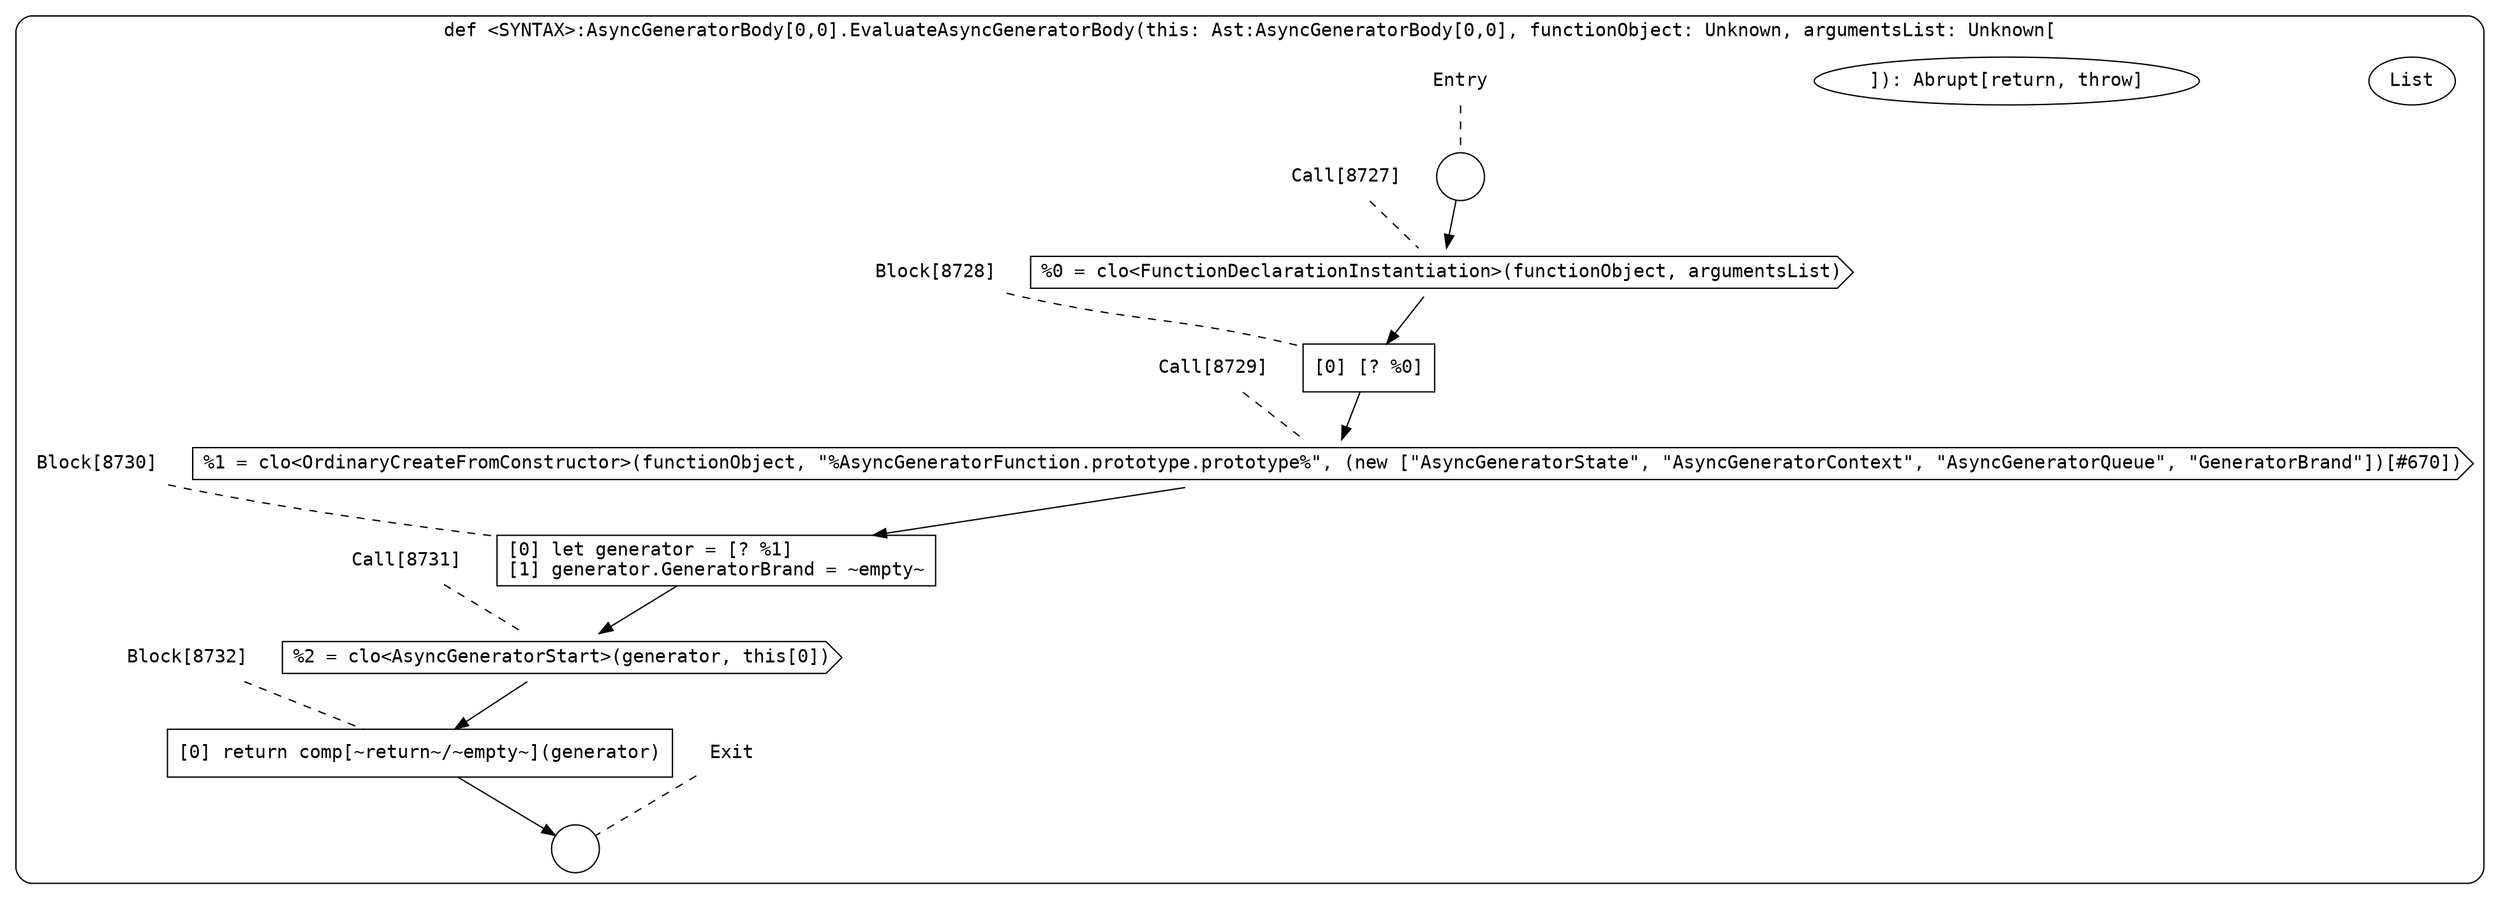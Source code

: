 digraph {
  graph [fontname = "Consolas"]
  node [fontname = "Consolas"]
  edge [fontname = "Consolas"]
  subgraph cluster1610 {
    label = "def <SYNTAX>:AsyncGeneratorBody[0,0].EvaluateAsyncGeneratorBody(this: Ast:AsyncGeneratorBody[0,0], functionObject: Unknown, argumentsList: Unknown["List"]): Abrupt[return, throw]"
    style = rounded
    cluster1610_entry_name [shape=none, label=<<font color="black">Entry</font>>]
    cluster1610_entry_name -> cluster1610_entry [arrowhead=none, color="black", style=dashed]
    cluster1610_entry [shape=circle label=" " color="black" fillcolor="white" style=filled]
    cluster1610_entry -> node8727 [color="black"]
    cluster1610_exit_name [shape=none, label=<<font color="black">Exit</font>>]
    cluster1610_exit_name -> cluster1610_exit [arrowhead=none, color="black", style=dashed]
    cluster1610_exit [shape=circle label=" " color="black" fillcolor="white" style=filled]
    node8727_name [shape=none, label=<<font color="black">Call[8727]</font>>]
    node8727_name -> node8727 [arrowhead=none, color="black", style=dashed]
    node8727 [shape=cds, label=<<font color="black">%0 = clo&lt;FunctionDeclarationInstantiation&gt;(functionObject, argumentsList)</font>> color="black" fillcolor="white", style=filled]
    node8727 -> node8728 [color="black"]
    node8728_name [shape=none, label=<<font color="black">Block[8728]</font>>]
    node8728_name -> node8728 [arrowhead=none, color="black", style=dashed]
    node8728 [shape=box, label=<<font color="black">[0] [? %0]<BR ALIGN="LEFT"/></font>> color="black" fillcolor="white", style=filled]
    node8728 -> node8729 [color="black"]
    node8729_name [shape=none, label=<<font color="black">Call[8729]</font>>]
    node8729_name -> node8729 [arrowhead=none, color="black", style=dashed]
    node8729 [shape=cds, label=<<font color="black">%1 = clo&lt;OrdinaryCreateFromConstructor&gt;(functionObject, &quot;%AsyncGeneratorFunction.prototype.prototype%&quot;, (new [&quot;AsyncGeneratorState&quot;, &quot;AsyncGeneratorContext&quot;, &quot;AsyncGeneratorQueue&quot;, &quot;GeneratorBrand&quot;])[#670])</font>> color="black" fillcolor="white", style=filled]
    node8729 -> node8730 [color="black"]
    node8730_name [shape=none, label=<<font color="black">Block[8730]</font>>]
    node8730_name -> node8730 [arrowhead=none, color="black", style=dashed]
    node8730 [shape=box, label=<<font color="black">[0] let generator = [? %1]<BR ALIGN="LEFT"/>[1] generator.GeneratorBrand = ~empty~<BR ALIGN="LEFT"/></font>> color="black" fillcolor="white", style=filled]
    node8730 -> node8731 [color="black"]
    node8731_name [shape=none, label=<<font color="black">Call[8731]</font>>]
    node8731_name -> node8731 [arrowhead=none, color="black", style=dashed]
    node8731 [shape=cds, label=<<font color="black">%2 = clo&lt;AsyncGeneratorStart&gt;(generator, this[0])</font>> color="black" fillcolor="white", style=filled]
    node8731 -> node8732 [color="black"]
    node8732_name [shape=none, label=<<font color="black">Block[8732]</font>>]
    node8732_name -> node8732 [arrowhead=none, color="black", style=dashed]
    node8732 [shape=box, label=<<font color="black">[0] return comp[~return~/~empty~](generator)<BR ALIGN="LEFT"/></font>> color="black" fillcolor="white", style=filled]
    node8732 -> cluster1610_exit [color="black"]
  }
}